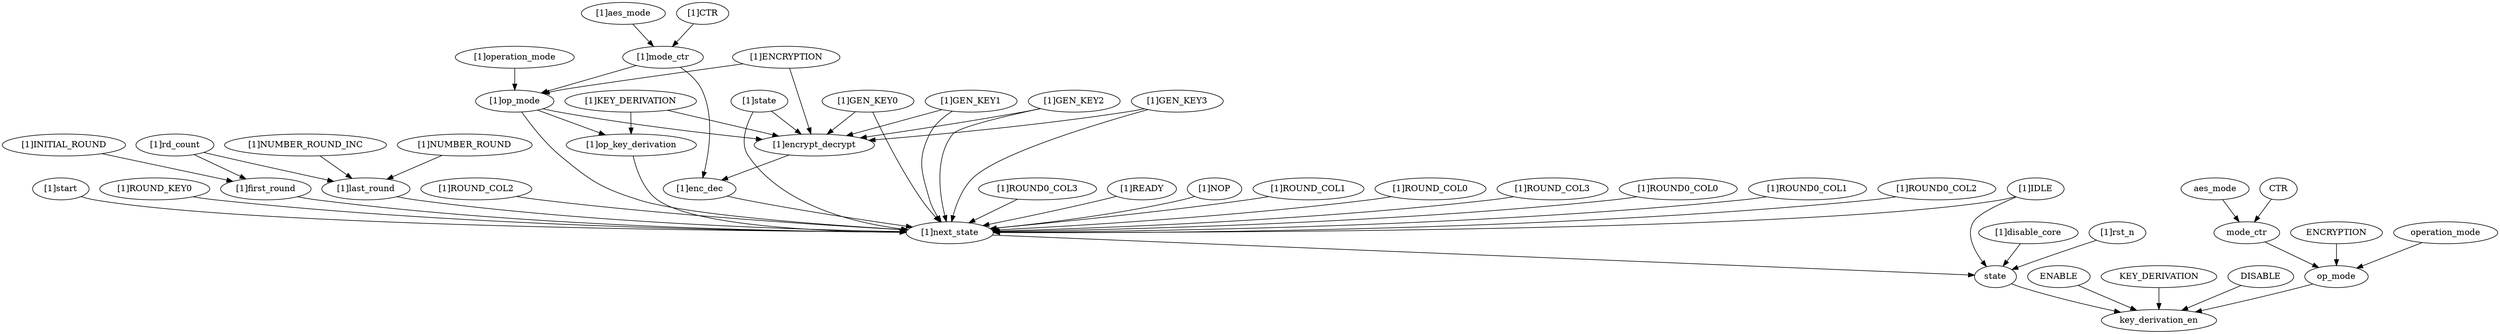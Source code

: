 strict digraph "" {
	"[1]ROUND_COL1"	 [complexity=11,
		importance=0.292086357755,
		rank=0.0265533052505];
	"[1]next_state"	 [complexity=3,
		importance=0.14238468072,
		rank=0.04746156024];
	"[1]ROUND_COL1" -> "[1]next_state";
	"[1]ROUND_COL0"	 [complexity=15,
		importance=0.434471038475,
		rank=0.0289647358983];
	"[1]ROUND_COL0" -> "[1]next_state";
	"[1]ROUND_COL3"	 [complexity=15,
		importance=0.434471038475,
		rank=0.0289647358983];
	"[1]ROUND_COL3" -> "[1]next_state";
	ENABLE	 [complexity=2,
		importance=0.0176564943159,
		rank=0.00882824715795];
	key_derivation_en	 [complexity=0,
		importance=0.0103394980011,
		rank=0.0];
	ENABLE -> key_derivation_en;
	"[1]ROUND0_COL0"	 [complexity=9,
		importance=0.292086357755,
		rank=0.0324540397506];
	"[1]ROUND0_COL0" -> "[1]next_state";
	"[1]ROUND0_COL1"	 [complexity=11,
		importance=0.292086357755,
		rank=0.0265533052505];
	"[1]ROUND0_COL1" -> "[1]next_state";
	"[1]ROUND0_COL2"	 [complexity=11,
		importance=0.292086357755,
		rank=0.0265533052505];
	"[1]ROUND0_COL2" -> "[1]next_state";
	"[1]start"	 [complexity=4,
		importance=0.861625080636,
		rank=0.215406270159];
	"[1]start" -> "[1]next_state";
	"[1]ROUND_KEY0"	 [complexity=19,
		importance=0.576855719195,
		rank=0.0303608273261];
	"[1]ROUND_KEY0" -> "[1]next_state";
	"[1]aes_mode"	 [complexity=17,
		importance=0.185133264416,
		rank=0.0108901920245];
	"[1]mode_ctr"	 [complexity=14,
		importance=0.177816268101,
		rank=0.0127011620072];
	"[1]aes_mode" -> "[1]mode_ctr";
	"[1]first_round"	 [complexity=4,
		importance=0.296116261362,
		rank=0.0740290653406];
	"[1]first_round" -> "[1]next_state";
	"[1]ROUND_COL2"	 [complexity=11,
		importance=0.292086357755,
		rank=0.0265533052505];
	"[1]ROUND_COL2" -> "[1]next_state";
	"[1]op_key_derivation"	 [complexity=7,
		importance=0.15174999944,
		rank=0.0216785713485];
	"[1]op_key_derivation" -> "[1]next_state";
	"[1]operation_mode"	 [complexity=14,
		importance=0.172328787884,
		rank=0.0123091991345];
	"[1]op_mode"	 [complexity=10,
		importance=0.165011791569,
		rank=0.0165011791569];
	"[1]operation_mode" -> "[1]op_mode";
	"[1]last_round"	 [complexity=10,
		importance=0.729367503764,
		rank=0.0729367503764];
	"[1]last_round" -> "[1]next_state";
	"[1]IDLE"	 [complexity=9,
		importance=0.434471038475,
		rank=0.0482745598306];
	state	 [complexity=1,
		importance=0.0635908451356,
		rank=0.0635908451356];
	"[1]IDLE" -> state;
	"[1]IDLE" -> "[1]next_state";
	KEY_DERIVATION	 [complexity=2,
		importance=0.0176564943159,
		rank=0.00882824715795];
	KEY_DERIVATION -> key_derivation_en;
	"[1]enc_dec"	 [complexity=45,
		importance=1.72479976047,
		rank=0.0383288835661];
	"[1]mode_ctr" -> "[1]enc_dec";
	"[1]mode_ctr" -> "[1]op_mode";
	CTR	 [complexity=9,
		importance=0.0437227629775,
		rank=0.00485808477528];
	mode_ctr	 [complexity=6,
		importance=0.0364057666628,
		rank=0.00606762777713];
	CTR -> mode_ctr;
	"[1]disable_core"	 [complexity=2,
		importance=0.134498686586,
		rank=0.067249343293];
	"[1]disable_core" -> state;
	"[1]ROUND0_COL3"	 [complexity=13,
		importance=0.434471038475,
		rank=0.0334208491135];
	"[1]ROUND0_COL3" -> "[1]next_state";
	"[1]rd_count"	 [complexity=7,
		importance=0.318599253388,
		rank=0.0455141790554];
	"[1]rd_count" -> "[1]first_round";
	"[1]rd_count" -> "[1]last_round";
	state -> key_derivation_en;
	DISABLE	 [complexity=2,
		importance=0.0176564943159,
		rank=0.00882824715795];
	DISABLE -> key_derivation_en;
	"[1]enc_dec" -> "[1]next_state";
	"[1]encrypt_decrypt"	 [complexity=48,
		importance=1.74161753373,
		rank=0.0362836986194];
	"[1]encrypt_decrypt" -> "[1]enc_dec";
	"[1]READY"	 [complexity=13,
		importance=0.434471038475,
		rank=0.0334208491135];
	"[1]READY" -> "[1]next_state";
	"[1]rst_n"	 [complexity=2,
		importance=0.198089531721,
		rank=0.0990447658607];
	"[1]rst_n" -> state;
	"[1]INITIAL_ROUND"	 [complexity=7,
		importance=0.303433257677,
		rank=0.0433476082396];
	"[1]INITIAL_ROUND" -> "[1]first_round";
	"[1]NUMBER_ROUND"	 [complexity=15,
		importance=0.736684500079,
		rank=0.0491123000053];
	"[1]NUMBER_ROUND" -> "[1]last_round";
	"[1]next_state" -> state;
	"[1]CTR"	 [complexity=17,
		importance=0.185133264416,
		rank=0.0108901920245];
	"[1]CTR" -> "[1]mode_ctr";
	"[1]NUMBER_ROUND_INC"	 [complexity=15,
		importance=0.736684500079,
		rank=0.0491123000053];
	"[1]NUMBER_ROUND_INC" -> "[1]last_round";
	op_mode	 [complexity=2,
		importance=0.0236012901304,
		rank=0.0118006450652];
	mode_ctr -> op_mode;
	"[1]NOP"	 [complexity=7,
		importance=0.149701677035,
		rank=0.0213859538621];
	"[1]NOP" -> "[1]next_state";
	op_mode -> key_derivation_en;
	"[1]state"	 [complexity=61,
		importance=1.79486888087,
		rank=0.0294240800142];
	"[1]state" -> "[1]encrypt_decrypt";
	"[1]state" -> "[1]next_state";
	"[1]ENCRYPTION"	 [complexity=14,
		importance=0.172328787884,
		rank=0.0123091991345];
	"[1]ENCRYPTION" -> "[1]encrypt_decrypt";
	"[1]ENCRYPTION" -> "[1]op_mode";
	ENCRYPTION	 [complexity=6,
		importance=0.0309182864451,
		rank=0.00515304774085];
	ENCRYPTION -> op_mode;
	"[1]op_mode" -> "[1]op_key_derivation";
	"[1]op_mode" -> "[1]encrypt_decrypt";
	"[1]op_mode" -> "[1]next_state";
	aes_mode	 [complexity=9,
		importance=0.0437227629775,
		rank=0.00485808477528];
	aes_mode -> mode_ctr;
	"[1]GEN_KEY0"	 [complexity=61,
		importance=1.74893453005,
		rank=0.0286710578696];
	"[1]GEN_KEY0" -> "[1]encrypt_decrypt";
	"[1]GEN_KEY0" -> "[1]next_state";
	"[1]GEN_KEY1"	 [complexity=61,
		importance=1.74893453005,
		rank=0.0286710578696];
	"[1]GEN_KEY1" -> "[1]encrypt_decrypt";
	"[1]GEN_KEY1" -> "[1]next_state";
	"[1]GEN_KEY2"	 [complexity=61,
		importance=1.74893453005,
		rank=0.0286710578696];
	"[1]GEN_KEY2" -> "[1]encrypt_decrypt";
	"[1]GEN_KEY2" -> "[1]next_state";
	"[1]GEN_KEY3"	 [complexity=61,
		importance=1.74893453005,
		rank=0.0286710578696];
	"[1]GEN_KEY3" -> "[1]encrypt_decrypt";
	"[1]GEN_KEY3" -> "[1]next_state";
	operation_mode	 [complexity=6,
		importance=0.0309182864451,
		rank=0.00515304774085];
	operation_mode -> op_mode;
	"[1]KEY_DERIVATION"	 [complexity=10,
		importance=0.159066995754,
		rank=0.0159066995754];
	"[1]KEY_DERIVATION" -> "[1]op_key_derivation";
	"[1]KEY_DERIVATION" -> "[1]encrypt_decrypt";
}
